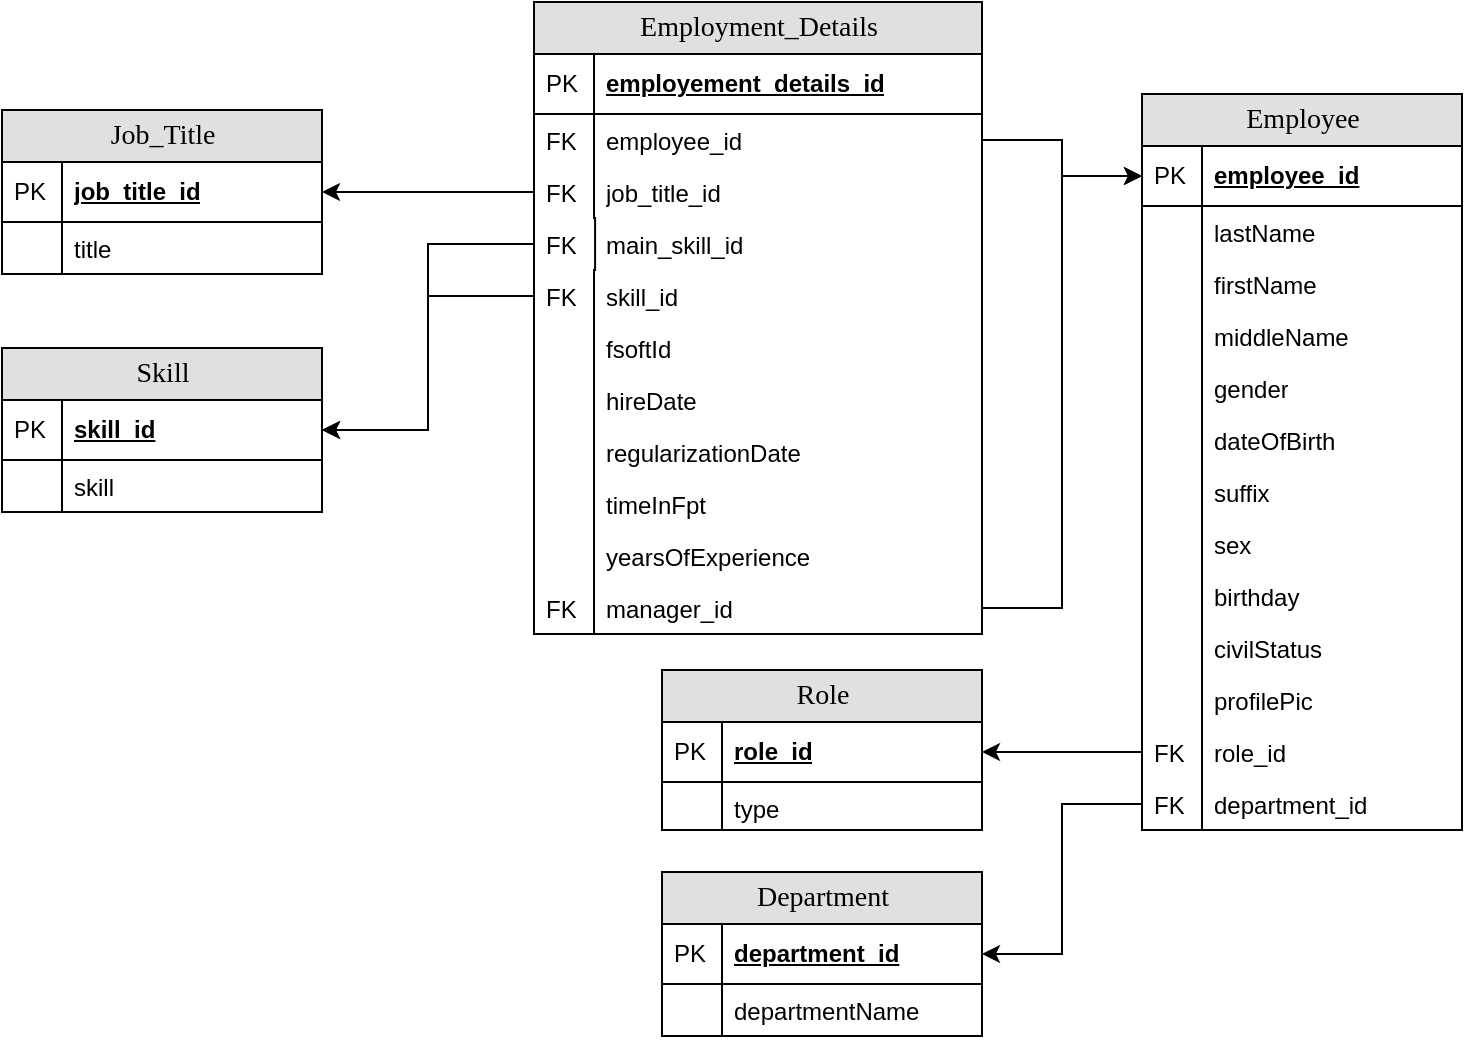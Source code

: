 <mxfile version="10.5.0" type="github"><diagram id="FMjjtYBF6hdJMk66wGRe" name="Page-1"><mxGraphModel dx="1292" dy="646" grid="1" gridSize="10" guides="1" tooltips="1" connect="1" arrows="1" fold="1" page="1" pageScale="1" pageWidth="3300" pageHeight="3300" math="0" shadow="0"><root><mxCell id="0"/><mxCell id="1" parent="0"/><mxCell id="9MByrs5xh95v8JYP8SEP-1" value="Employee" style="swimlane;html=1;fontStyle=0;childLayout=stackLayout;horizontal=1;startSize=26;fillColor=#e0e0e0;horizontalStack=0;resizeParent=1;resizeLast=0;collapsible=1;marginBottom=0;swimlaneFillColor=#ffffff;align=center;rounded=0;shadow=0;comic=0;labelBackgroundColor=none;strokeColor=#000000;strokeWidth=1;fontFamily=Verdana;fontSize=14;fontColor=#000000;swimlaneLine=1;labelBorderColor=none;" parent="1" vertex="1"><mxGeometry x="2200" y="800" width="160" height="368" as="geometry"/></mxCell><mxCell id="9MByrs5xh95v8JYP8SEP-2" value="employee_id" style="shape=partialRectangle;top=0;left=0;right=0;bottom=1;html=1;align=left;verticalAlign=middle;fillColor=none;spacingLeft=34;spacingRight=4;whiteSpace=wrap;overflow=hidden;rotatable=0;points=[[0,0.5],[1,0.5]];portConstraint=eastwest;dropTarget=0;fontStyle=5;" parent="9MByrs5xh95v8JYP8SEP-1" vertex="1"><mxGeometry y="26" width="160" height="30" as="geometry"/></mxCell><mxCell id="9MByrs5xh95v8JYP8SEP-3" value="PK" style="shape=partialRectangle;top=0;left=0;bottom=0;html=1;fillColor=none;align=left;verticalAlign=middle;spacingLeft=4;spacingRight=4;whiteSpace=wrap;overflow=hidden;rotatable=0;points=[];portConstraint=eastwest;part=1;" parent="9MByrs5xh95v8JYP8SEP-2" vertex="1" connectable="0"><mxGeometry width="30" height="30" as="geometry"/></mxCell><mxCell id="9MByrs5xh95v8JYP8SEP-4" value="lastName" style="shape=partialRectangle;top=0;left=0;right=0;bottom=0;html=1;align=left;verticalAlign=top;fillColor=none;spacingLeft=34;spacingRight=4;whiteSpace=wrap;overflow=hidden;rotatable=0;points=[[0,0.5],[1,0.5]];portConstraint=eastwest;dropTarget=0;" parent="9MByrs5xh95v8JYP8SEP-1" vertex="1"><mxGeometry y="56" width="160" height="26" as="geometry"/></mxCell><mxCell id="9MByrs5xh95v8JYP8SEP-5" value="" style="shape=partialRectangle;top=0;left=0;bottom=0;html=1;fillColor=none;align=left;verticalAlign=top;spacingLeft=4;spacingRight=4;whiteSpace=wrap;overflow=hidden;rotatable=0;points=[];portConstraint=eastwest;part=1;" parent="9MByrs5xh95v8JYP8SEP-4" vertex="1" connectable="0"><mxGeometry width="30" height="26" as="geometry"/></mxCell><mxCell id="9MByrs5xh95v8JYP8SEP-6" value="firstName" style="shape=partialRectangle;top=0;left=0;right=0;bottom=0;html=1;align=left;verticalAlign=top;fillColor=none;spacingLeft=34;spacingRight=4;whiteSpace=wrap;overflow=hidden;rotatable=0;points=[[0,0.5],[1,0.5]];portConstraint=eastwest;dropTarget=0;" parent="9MByrs5xh95v8JYP8SEP-1" vertex="1"><mxGeometry y="82" width="160" height="26" as="geometry"/></mxCell><mxCell id="9MByrs5xh95v8JYP8SEP-7" value="" style="shape=partialRectangle;top=0;left=0;bottom=0;html=1;fillColor=none;align=left;verticalAlign=top;spacingLeft=4;spacingRight=4;whiteSpace=wrap;overflow=hidden;rotatable=0;points=[];portConstraint=eastwest;part=1;" parent="9MByrs5xh95v8JYP8SEP-6" vertex="1" connectable="0"><mxGeometry width="30" height="26" as="geometry"/></mxCell><mxCell id="9MByrs5xh95v8JYP8SEP-8" value="middleName" style="shape=partialRectangle;top=0;left=0;right=0;bottom=0;html=1;align=left;verticalAlign=top;fillColor=none;spacingLeft=34;spacingRight=4;whiteSpace=wrap;overflow=hidden;rotatable=0;points=[[0,0.5],[1,0.5]];portConstraint=eastwest;dropTarget=0;" parent="9MByrs5xh95v8JYP8SEP-1" vertex="1"><mxGeometry y="108" width="160" height="26" as="geometry"/></mxCell><mxCell id="9MByrs5xh95v8JYP8SEP-9" value="" style="shape=partialRectangle;top=0;left=0;bottom=0;html=1;fillColor=none;align=left;verticalAlign=top;spacingLeft=4;spacingRight=4;whiteSpace=wrap;overflow=hidden;rotatable=0;points=[];portConstraint=eastwest;part=1;" parent="9MByrs5xh95v8JYP8SEP-8" vertex="1" connectable="0"><mxGeometry width="30" height="26" as="geometry"/></mxCell><mxCell id="9MByrs5xh95v8JYP8SEP-10" value="gender" style="shape=partialRectangle;top=0;left=0;right=0;bottom=0;html=1;align=left;verticalAlign=top;fillColor=none;spacingLeft=34;spacingRight=4;whiteSpace=wrap;overflow=hidden;rotatable=0;points=[[0,0.5],[1,0.5]];portConstraint=eastwest;dropTarget=0;" parent="9MByrs5xh95v8JYP8SEP-1" vertex="1"><mxGeometry y="134" width="160" height="26" as="geometry"/></mxCell><mxCell id="9MByrs5xh95v8JYP8SEP-11" value="" style="shape=partialRectangle;top=0;left=0;bottom=0;html=1;fillColor=none;align=left;verticalAlign=top;spacingLeft=4;spacingRight=4;whiteSpace=wrap;overflow=hidden;rotatable=0;points=[];portConstraint=eastwest;part=1;" parent="9MByrs5xh95v8JYP8SEP-10" vertex="1" connectable="0"><mxGeometry width="30" height="26" as="geometry"/></mxCell><mxCell id="9MByrs5xh95v8JYP8SEP-12" value="dateOfBirth" style="shape=partialRectangle;top=0;left=0;right=0;bottom=0;html=1;align=left;verticalAlign=top;fillColor=none;spacingLeft=34;spacingRight=4;whiteSpace=wrap;overflow=hidden;rotatable=0;points=[[0,0.5],[1,0.5]];portConstraint=eastwest;dropTarget=0;" parent="9MByrs5xh95v8JYP8SEP-1" vertex="1"><mxGeometry y="160" width="160" height="26" as="geometry"/></mxCell><mxCell id="9MByrs5xh95v8JYP8SEP-13" value="" style="shape=partialRectangle;top=0;left=0;bottom=0;html=1;fillColor=none;align=left;verticalAlign=top;spacingLeft=4;spacingRight=4;whiteSpace=wrap;overflow=hidden;rotatable=0;points=[];portConstraint=eastwest;part=1;" parent="9MByrs5xh95v8JYP8SEP-12" vertex="1" connectable="0"><mxGeometry width="30" height="26" as="geometry"/></mxCell><mxCell id="9MByrs5xh95v8JYP8SEP-14" value="suffix" style="shape=partialRectangle;top=0;left=0;right=0;bottom=0;html=1;align=left;verticalAlign=top;fillColor=none;spacingLeft=34;spacingRight=4;whiteSpace=wrap;overflow=hidden;rotatable=0;points=[[0,0.5],[1,0.5]];portConstraint=eastwest;dropTarget=0;" parent="9MByrs5xh95v8JYP8SEP-1" vertex="1"><mxGeometry y="186" width="160" height="26" as="geometry"/></mxCell><mxCell id="9MByrs5xh95v8JYP8SEP-15" value="" style="shape=partialRectangle;top=0;left=0;bottom=0;html=1;fillColor=none;align=left;verticalAlign=top;spacingLeft=4;spacingRight=4;whiteSpace=wrap;overflow=hidden;rotatable=0;points=[];portConstraint=eastwest;part=1;" parent="9MByrs5xh95v8JYP8SEP-14" vertex="1" connectable="0"><mxGeometry width="30" height="26" as="geometry"/></mxCell><mxCell id="9MByrs5xh95v8JYP8SEP-16" value="sex" style="shape=partialRectangle;top=0;left=0;right=0;bottom=0;html=1;align=left;verticalAlign=top;fillColor=none;spacingLeft=34;spacingRight=4;whiteSpace=wrap;overflow=hidden;rotatable=0;points=[[0,0.5],[1,0.5]];portConstraint=eastwest;dropTarget=0;" parent="9MByrs5xh95v8JYP8SEP-1" vertex="1"><mxGeometry y="212" width="160" height="26" as="geometry"/></mxCell><mxCell id="9MByrs5xh95v8JYP8SEP-17" value="" style="shape=partialRectangle;top=0;left=0;bottom=0;html=1;fillColor=none;align=left;verticalAlign=top;spacingLeft=4;spacingRight=4;whiteSpace=wrap;overflow=hidden;rotatable=0;points=[];portConstraint=eastwest;part=1;" parent="9MByrs5xh95v8JYP8SEP-16" vertex="1" connectable="0"><mxGeometry width="30" height="26" as="geometry"/></mxCell><mxCell id="9MByrs5xh95v8JYP8SEP-18" value="birthday" style="shape=partialRectangle;top=0;left=0;right=0;bottom=0;html=1;align=left;verticalAlign=top;fillColor=none;spacingLeft=34;spacingRight=4;whiteSpace=wrap;overflow=hidden;rotatable=0;points=[[0,0.5],[1,0.5]];portConstraint=eastwest;dropTarget=0;" parent="9MByrs5xh95v8JYP8SEP-1" vertex="1"><mxGeometry y="238" width="160" height="26" as="geometry"/></mxCell><mxCell id="9MByrs5xh95v8JYP8SEP-19" value="" style="shape=partialRectangle;top=0;left=0;bottom=0;html=1;fillColor=none;align=left;verticalAlign=top;spacingLeft=4;spacingRight=4;whiteSpace=wrap;overflow=hidden;rotatable=0;points=[];portConstraint=eastwest;part=1;" parent="9MByrs5xh95v8JYP8SEP-18" vertex="1" connectable="0"><mxGeometry width="30" height="26" as="geometry"/></mxCell><mxCell id="9MByrs5xh95v8JYP8SEP-20" value="civilStatus" style="shape=partialRectangle;top=0;left=0;right=0;bottom=0;html=1;align=left;verticalAlign=top;fillColor=none;spacingLeft=34;spacingRight=4;whiteSpace=wrap;overflow=hidden;rotatable=0;points=[[0,0.5],[1,0.5]];portConstraint=eastwest;dropTarget=0;" parent="9MByrs5xh95v8JYP8SEP-1" vertex="1"><mxGeometry y="264" width="160" height="26" as="geometry"/></mxCell><mxCell id="9MByrs5xh95v8JYP8SEP-21" value="" style="shape=partialRectangle;top=0;left=0;bottom=0;html=1;fillColor=none;align=left;verticalAlign=top;spacingLeft=4;spacingRight=4;whiteSpace=wrap;overflow=hidden;rotatable=0;points=[];portConstraint=eastwest;part=1;" parent="9MByrs5xh95v8JYP8SEP-20" vertex="1" connectable="0"><mxGeometry width="30" height="26" as="geometry"/></mxCell><mxCell id="9MByrs5xh95v8JYP8SEP-22" value="profilePic" style="shape=partialRectangle;top=0;left=0;right=0;bottom=0;html=1;align=left;verticalAlign=top;fillColor=none;spacingLeft=34;spacingRight=4;whiteSpace=wrap;overflow=hidden;rotatable=0;points=[[0,0.5],[1,0.5]];portConstraint=eastwest;dropTarget=0;" parent="9MByrs5xh95v8JYP8SEP-1" vertex="1"><mxGeometry y="290" width="160" height="26" as="geometry"/></mxCell><mxCell id="9MByrs5xh95v8JYP8SEP-23" value="" style="shape=partialRectangle;top=0;left=0;bottom=0;html=1;fillColor=none;align=left;verticalAlign=top;spacingLeft=4;spacingRight=4;whiteSpace=wrap;overflow=hidden;rotatable=0;points=[];portConstraint=eastwest;part=1;" parent="9MByrs5xh95v8JYP8SEP-22" vertex="1" connectable="0"><mxGeometry width="30" height="26" as="geometry"/></mxCell><mxCell id="9MByrs5xh95v8JYP8SEP-24" value="role_id" style="shape=partialRectangle;top=0;left=0;right=0;bottom=0;html=1;align=left;verticalAlign=top;fillColor=none;spacingLeft=34;spacingRight=4;whiteSpace=wrap;overflow=hidden;rotatable=0;points=[[0,0.5],[1,0.5]];portConstraint=eastwest;dropTarget=0;" parent="9MByrs5xh95v8JYP8SEP-1" vertex="1"><mxGeometry y="316" width="160" height="26" as="geometry"/></mxCell><mxCell id="9MByrs5xh95v8JYP8SEP-25" value="FK" style="shape=partialRectangle;top=0;left=0;bottom=0;html=1;fillColor=none;align=left;verticalAlign=top;spacingLeft=4;spacingRight=4;whiteSpace=wrap;overflow=hidden;rotatable=0;points=[];portConstraint=eastwest;part=1;" parent="9MByrs5xh95v8JYP8SEP-24" vertex="1" connectable="0"><mxGeometry width="30" height="26" as="geometry"/></mxCell><mxCell id="9MByrs5xh95v8JYP8SEP-26" value="department_id" style="shape=partialRectangle;top=0;left=0;right=0;bottom=0;html=1;align=left;verticalAlign=top;fillColor=none;spacingLeft=34;spacingRight=4;whiteSpace=wrap;overflow=hidden;rotatable=0;points=[[0,0.5],[1,0.5]];portConstraint=eastwest;dropTarget=0;" parent="9MByrs5xh95v8JYP8SEP-1" vertex="1"><mxGeometry y="342" width="160" height="26" as="geometry"/></mxCell><mxCell id="9MByrs5xh95v8JYP8SEP-27" value="FK" style="shape=partialRectangle;top=0;left=0;bottom=0;html=1;fillColor=none;align=left;verticalAlign=top;spacingLeft=4;spacingRight=4;whiteSpace=wrap;overflow=hidden;rotatable=0;points=[];portConstraint=eastwest;part=1;" parent="9MByrs5xh95v8JYP8SEP-26" vertex="1" connectable="0"><mxGeometry width="30" height="26" as="geometry"/></mxCell><mxCell id="9MByrs5xh95v8JYP8SEP-28" value="Role" style="swimlane;html=1;fontStyle=0;childLayout=stackLayout;horizontal=1;startSize=26;fillColor=#e0e0e0;horizontalStack=0;resizeParent=1;resizeLast=0;collapsible=1;marginBottom=0;swimlaneFillColor=#ffffff;align=center;rounded=0;shadow=0;comic=0;labelBackgroundColor=none;strokeColor=#000000;strokeWidth=1;fontFamily=Verdana;fontSize=14;fontColor=#000000;swimlaneLine=1;labelBorderColor=none;" parent="1" vertex="1"><mxGeometry x="1960" y="1088" width="160" height="80" as="geometry"/></mxCell><mxCell id="9MByrs5xh95v8JYP8SEP-29" value="role_id" style="shape=partialRectangle;top=0;left=0;right=0;bottom=1;html=1;align=left;verticalAlign=middle;fillColor=none;spacingLeft=34;spacingRight=4;whiteSpace=wrap;overflow=hidden;rotatable=0;points=[[0,0.5],[1,0.5]];portConstraint=eastwest;dropTarget=0;fontStyle=5;" parent="9MByrs5xh95v8JYP8SEP-28" vertex="1"><mxGeometry y="26" width="160" height="30" as="geometry"/></mxCell><mxCell id="9MByrs5xh95v8JYP8SEP-30" value="PK" style="shape=partialRectangle;top=0;left=0;bottom=0;html=1;fillColor=none;align=left;verticalAlign=middle;spacingLeft=4;spacingRight=4;whiteSpace=wrap;overflow=hidden;rotatable=0;points=[];portConstraint=eastwest;part=1;" parent="9MByrs5xh95v8JYP8SEP-29" vertex="1" connectable="0"><mxGeometry width="30" height="30" as="geometry"/></mxCell><mxCell id="9MByrs5xh95v8JYP8SEP-31" value="type" style="shape=partialRectangle;top=0;left=0;right=0;bottom=0;html=1;align=left;verticalAlign=top;fillColor=none;spacingLeft=34;spacingRight=4;whiteSpace=wrap;overflow=hidden;rotatable=0;points=[[0,0.5],[1,0.5]];portConstraint=eastwest;dropTarget=0;" parent="9MByrs5xh95v8JYP8SEP-28" vertex="1"><mxGeometry y="56" width="160" height="24" as="geometry"/></mxCell><mxCell id="9MByrs5xh95v8JYP8SEP-32" value="" style="shape=partialRectangle;top=0;left=0;bottom=0;html=1;fillColor=none;align=left;verticalAlign=top;spacingLeft=4;spacingRight=4;whiteSpace=wrap;overflow=hidden;rotatable=0;points=[];portConstraint=eastwest;part=1;" parent="9MByrs5xh95v8JYP8SEP-31" vertex="1" connectable="0"><mxGeometry width="30" height="24" as="geometry"/></mxCell><mxCell id="9MByrs5xh95v8JYP8SEP-33" value="Department" style="swimlane;html=1;fontStyle=0;childLayout=stackLayout;horizontal=1;startSize=26;fillColor=#e0e0e0;horizontalStack=0;resizeParent=1;resizeLast=0;collapsible=1;marginBottom=0;swimlaneFillColor=#ffffff;align=center;rounded=0;shadow=0;comic=0;labelBackgroundColor=none;strokeColor=#000000;strokeWidth=1;fontFamily=Verdana;fontSize=14;fontColor=#000000;swimlaneLine=1;labelBorderColor=none;" parent="1" vertex="1"><mxGeometry x="1960" y="1189" width="160" height="82" as="geometry"/></mxCell><mxCell id="9MByrs5xh95v8JYP8SEP-34" value="department_id" style="shape=partialRectangle;top=0;left=0;right=0;bottom=1;html=1;align=left;verticalAlign=middle;fillColor=none;spacingLeft=34;spacingRight=4;whiteSpace=wrap;overflow=hidden;rotatable=0;points=[[0,0.5],[1,0.5]];portConstraint=eastwest;dropTarget=0;fontStyle=5;" parent="9MByrs5xh95v8JYP8SEP-33" vertex="1"><mxGeometry y="26" width="160" height="30" as="geometry"/></mxCell><mxCell id="9MByrs5xh95v8JYP8SEP-35" value="PK" style="shape=partialRectangle;top=0;left=0;bottom=0;html=1;fillColor=none;align=left;verticalAlign=middle;spacingLeft=4;spacingRight=4;whiteSpace=wrap;overflow=hidden;rotatable=0;points=[];portConstraint=eastwest;part=1;" parent="9MByrs5xh95v8JYP8SEP-34" vertex="1" connectable="0"><mxGeometry width="30" height="30" as="geometry"/></mxCell><mxCell id="9MByrs5xh95v8JYP8SEP-36" value="departmentName" style="shape=partialRectangle;top=0;left=0;right=0;bottom=0;html=1;align=left;verticalAlign=top;fillColor=none;spacingLeft=34;spacingRight=4;whiteSpace=wrap;overflow=hidden;rotatable=0;points=[[0,0.5],[1,0.5]];portConstraint=eastwest;dropTarget=0;" parent="9MByrs5xh95v8JYP8SEP-33" vertex="1"><mxGeometry y="56" width="160" height="26" as="geometry"/></mxCell><mxCell id="9MByrs5xh95v8JYP8SEP-37" value="" style="shape=partialRectangle;top=0;left=0;bottom=0;html=1;fillColor=none;align=left;verticalAlign=top;spacingLeft=4;spacingRight=4;whiteSpace=wrap;overflow=hidden;rotatable=0;points=[];portConstraint=eastwest;part=1;" parent="9MByrs5xh95v8JYP8SEP-36" vertex="1" connectable="0"><mxGeometry width="30" height="26" as="geometry"/></mxCell><mxCell id="9MByrs5xh95v8JYP8SEP-39" style="edgeStyle=orthogonalEdgeStyle;rounded=0;orthogonalLoop=1;jettySize=auto;html=1;entryX=1;entryY=0.5;entryDx=0;entryDy=0;" parent="1" source="9MByrs5xh95v8JYP8SEP-24" target="9MByrs5xh95v8JYP8SEP-29" edge="1"><mxGeometry relative="1" as="geometry"/></mxCell><mxCell id="9MByrs5xh95v8JYP8SEP-41" value="Employment_Details" style="swimlane;html=1;fontStyle=0;childLayout=stackLayout;horizontal=1;startSize=26;fillColor=#e0e0e0;horizontalStack=0;resizeParent=1;resizeLast=0;collapsible=1;marginBottom=0;swimlaneFillColor=#ffffff;align=center;rounded=0;shadow=0;comic=0;labelBackgroundColor=none;strokeColor=#000000;strokeWidth=1;fontFamily=Verdana;fontSize=14;fontColor=#000000;swimlaneLine=1;labelBorderColor=none;" parent="1" vertex="1"><mxGeometry x="1896" y="754" width="224" height="316" as="geometry"/></mxCell><mxCell id="9MByrs5xh95v8JYP8SEP-42" value="employement_details_id" style="shape=partialRectangle;top=0;left=0;right=0;bottom=1;html=1;align=left;verticalAlign=middle;fillColor=none;spacingLeft=34;spacingRight=4;whiteSpace=wrap;overflow=hidden;rotatable=0;points=[[0,0.5],[1,0.5]];portConstraint=eastwest;dropTarget=0;fontStyle=5;" parent="9MByrs5xh95v8JYP8SEP-41" vertex="1"><mxGeometry y="26" width="224" height="30" as="geometry"/></mxCell><mxCell id="9MByrs5xh95v8JYP8SEP-43" value="PK" style="shape=partialRectangle;top=0;left=0;bottom=0;html=1;fillColor=none;align=left;verticalAlign=middle;spacingLeft=4;spacingRight=4;whiteSpace=wrap;overflow=hidden;rotatable=0;points=[];portConstraint=eastwest;part=1;" parent="9MByrs5xh95v8JYP8SEP-42" vertex="1" connectable="0"><mxGeometry width="30" height="30" as="geometry"/></mxCell><mxCell id="9MByrs5xh95v8JYP8SEP-44" value="employee_id" style="shape=partialRectangle;top=0;left=0;right=0;bottom=0;html=1;align=left;verticalAlign=top;fillColor=none;spacingLeft=34;spacingRight=4;whiteSpace=wrap;overflow=hidden;rotatable=0;points=[[0,0.5],[1,0.5]];portConstraint=eastwest;dropTarget=0;" parent="9MByrs5xh95v8JYP8SEP-41" vertex="1"><mxGeometry y="56" width="224" height="26" as="geometry"/></mxCell><mxCell id="9MByrs5xh95v8JYP8SEP-45" value="FK" style="shape=partialRectangle;top=0;left=0;bottom=0;html=1;fillColor=none;align=left;verticalAlign=top;spacingLeft=4;spacingRight=4;whiteSpace=wrap;overflow=hidden;rotatable=0;points=[];portConstraint=eastwest;part=1;" parent="9MByrs5xh95v8JYP8SEP-44" vertex="1" connectable="0"><mxGeometry width="30" height="26" as="geometry"/></mxCell><mxCell id="9MByrs5xh95v8JYP8SEP-46" value="job_title_id" style="shape=partialRectangle;top=0;left=0;right=0;bottom=0;html=1;align=left;verticalAlign=top;fillColor=none;spacingLeft=34;spacingRight=4;whiteSpace=wrap;overflow=hidden;rotatable=0;points=[[0,0.5],[1,0.5]];portConstraint=eastwest;dropTarget=0;" parent="9MByrs5xh95v8JYP8SEP-41" vertex="1"><mxGeometry y="82" width="224" height="26" as="geometry"/></mxCell><mxCell id="9MByrs5xh95v8JYP8SEP-47" value="FK" style="shape=partialRectangle;top=0;left=0;bottom=0;html=1;fillColor=none;align=left;verticalAlign=top;spacingLeft=4;spacingRight=4;whiteSpace=wrap;overflow=hidden;rotatable=0;points=[];portConstraint=eastwest;part=1;" parent="9MByrs5xh95v8JYP8SEP-46" vertex="1" connectable="0"><mxGeometry width="30" height="26" as="geometry"/></mxCell><mxCell id="9MByrs5xh95v8JYP8SEP-48" value="main_skill_id" style="shape=partialRectangle;top=0;left=0;right=0;bottom=0;html=1;align=left;verticalAlign=top;fillColor=none;spacingLeft=34;spacingRight=4;whiteSpace=wrap;overflow=hidden;rotatable=0;points=[[0,0.5],[1,0.5]];portConstraint=eastwest;dropTarget=0;" parent="9MByrs5xh95v8JYP8SEP-41" vertex="1"><mxGeometry y="108" width="224" height="26" as="geometry"/></mxCell><mxCell id="9MByrs5xh95v8JYP8SEP-49" value="FK" style="shape=partialRectangle;top=0;left=0;bottom=0;html=1;fillColor=none;align=left;verticalAlign=top;spacingLeft=4;spacingRight=4;whiteSpace=wrap;overflow=hidden;rotatable=0;points=[];portConstraint=eastwest;part=1;" parent="9MByrs5xh95v8JYP8SEP-48" vertex="1" connectable="0"><mxGeometry width="30.545" height="26" as="geometry"/></mxCell><mxCell id="9MByrs5xh95v8JYP8SEP-50" value="skill_id" style="shape=partialRectangle;top=0;left=0;right=0;bottom=0;html=1;align=left;verticalAlign=top;fillColor=none;spacingLeft=34;spacingRight=4;whiteSpace=wrap;overflow=hidden;rotatable=0;points=[[0,0.5],[1,0.5]];portConstraint=eastwest;dropTarget=0;" parent="9MByrs5xh95v8JYP8SEP-41" vertex="1"><mxGeometry y="134" width="224" height="26" as="geometry"/></mxCell><mxCell id="9MByrs5xh95v8JYP8SEP-51" value="FK" style="shape=partialRectangle;top=0;left=0;bottom=0;html=1;fillColor=none;align=left;verticalAlign=top;spacingLeft=4;spacingRight=4;whiteSpace=wrap;overflow=hidden;rotatable=0;points=[];portConstraint=eastwest;part=1;" parent="9MByrs5xh95v8JYP8SEP-50" vertex="1" connectable="0"><mxGeometry width="30" height="26" as="geometry"/></mxCell><mxCell id="9MByrs5xh95v8JYP8SEP-52" value="fsoftId" style="shape=partialRectangle;top=0;left=0;right=0;bottom=0;html=1;align=left;verticalAlign=top;fillColor=none;spacingLeft=34;spacingRight=4;whiteSpace=wrap;overflow=hidden;rotatable=0;points=[[0,0.5],[1,0.5]];portConstraint=eastwest;dropTarget=0;" parent="9MByrs5xh95v8JYP8SEP-41" vertex="1"><mxGeometry y="160" width="224" height="26" as="geometry"/></mxCell><mxCell id="9MByrs5xh95v8JYP8SEP-53" value="" style="shape=partialRectangle;top=0;left=0;bottom=0;html=1;fillColor=none;align=left;verticalAlign=top;spacingLeft=4;spacingRight=4;whiteSpace=wrap;overflow=hidden;rotatable=0;points=[];portConstraint=eastwest;part=1;" parent="9MByrs5xh95v8JYP8SEP-52" vertex="1" connectable="0"><mxGeometry width="30" height="26" as="geometry"/></mxCell><mxCell id="9MByrs5xh95v8JYP8SEP-54" value="hireDate" style="shape=partialRectangle;top=0;left=0;right=0;bottom=0;html=1;align=left;verticalAlign=top;fillColor=none;spacingLeft=34;spacingRight=4;whiteSpace=wrap;overflow=hidden;rotatable=0;points=[[0,0.5],[1,0.5]];portConstraint=eastwest;dropTarget=0;" parent="9MByrs5xh95v8JYP8SEP-41" vertex="1"><mxGeometry y="186" width="224" height="26" as="geometry"/></mxCell><mxCell id="9MByrs5xh95v8JYP8SEP-55" value="" style="shape=partialRectangle;top=0;left=0;bottom=0;html=1;fillColor=none;align=left;verticalAlign=top;spacingLeft=4;spacingRight=4;whiteSpace=wrap;overflow=hidden;rotatable=0;points=[];portConstraint=eastwest;part=1;" parent="9MByrs5xh95v8JYP8SEP-54" vertex="1" connectable="0"><mxGeometry width="30" height="26" as="geometry"/></mxCell><mxCell id="9MByrs5xh95v8JYP8SEP-56" value="regularizationDate" style="shape=partialRectangle;top=0;left=0;right=0;bottom=0;html=1;align=left;verticalAlign=top;fillColor=none;spacingLeft=34;spacingRight=4;whiteSpace=wrap;overflow=hidden;rotatable=0;points=[[0,0.5],[1,0.5]];portConstraint=eastwest;dropTarget=0;" parent="9MByrs5xh95v8JYP8SEP-41" vertex="1"><mxGeometry y="212" width="224" height="26" as="geometry"/></mxCell><mxCell id="9MByrs5xh95v8JYP8SEP-57" value="" style="shape=partialRectangle;top=0;left=0;bottom=0;html=1;fillColor=none;align=left;verticalAlign=top;spacingLeft=4;spacingRight=4;whiteSpace=wrap;overflow=hidden;rotatable=0;points=[];portConstraint=eastwest;part=1;" parent="9MByrs5xh95v8JYP8SEP-56" vertex="1" connectable="0"><mxGeometry width="30" height="26" as="geometry"/></mxCell><mxCell id="9MByrs5xh95v8JYP8SEP-58" value="timeInFpt" style="shape=partialRectangle;top=0;left=0;right=0;bottom=0;html=1;align=left;verticalAlign=top;fillColor=none;spacingLeft=34;spacingRight=4;whiteSpace=wrap;overflow=hidden;rotatable=0;points=[[0,0.5],[1,0.5]];portConstraint=eastwest;dropTarget=0;" parent="9MByrs5xh95v8JYP8SEP-41" vertex="1"><mxGeometry y="238" width="224" height="26" as="geometry"/></mxCell><mxCell id="9MByrs5xh95v8JYP8SEP-59" value="" style="shape=partialRectangle;top=0;left=0;bottom=0;html=1;fillColor=none;align=left;verticalAlign=top;spacingLeft=4;spacingRight=4;whiteSpace=wrap;overflow=hidden;rotatable=0;points=[];portConstraint=eastwest;part=1;" parent="9MByrs5xh95v8JYP8SEP-58" vertex="1" connectable="0"><mxGeometry width="30" height="26" as="geometry"/></mxCell><mxCell id="9MByrs5xh95v8JYP8SEP-60" value="yearsOfExperience" style="shape=partialRectangle;top=0;left=0;right=0;bottom=0;html=1;align=left;verticalAlign=top;fillColor=none;spacingLeft=34;spacingRight=4;whiteSpace=wrap;overflow=hidden;rotatable=0;points=[[0,0.5],[1,0.5]];portConstraint=eastwest;dropTarget=0;" parent="9MByrs5xh95v8JYP8SEP-41" vertex="1"><mxGeometry y="264" width="224" height="26" as="geometry"/></mxCell><mxCell id="9MByrs5xh95v8JYP8SEP-61" value="" style="shape=partialRectangle;top=0;left=0;bottom=0;html=1;fillColor=none;align=left;verticalAlign=top;spacingLeft=4;spacingRight=4;whiteSpace=wrap;overflow=hidden;rotatable=0;points=[];portConstraint=eastwest;part=1;" parent="9MByrs5xh95v8JYP8SEP-60" vertex="1" connectable="0"><mxGeometry width="30" height="26" as="geometry"/></mxCell><mxCell id="ntB81HthUqVw6FFYI6Zy-4" value="manager_id" style="shape=partialRectangle;top=0;left=0;right=0;bottom=0;html=1;align=left;verticalAlign=top;fillColor=none;spacingLeft=34;spacingRight=4;whiteSpace=wrap;overflow=hidden;rotatable=0;points=[[0,0.5],[1,0.5]];portConstraint=eastwest;dropTarget=0;" vertex="1" parent="9MByrs5xh95v8JYP8SEP-41"><mxGeometry y="290" width="224" height="26" as="geometry"/></mxCell><mxCell id="ntB81HthUqVw6FFYI6Zy-5" value="FK" style="shape=partialRectangle;top=0;left=0;bottom=0;html=1;fillColor=none;align=left;verticalAlign=top;spacingLeft=4;spacingRight=4;whiteSpace=wrap;overflow=hidden;rotatable=0;points=[];portConstraint=eastwest;part=1;" vertex="1" connectable="0" parent="ntB81HthUqVw6FFYI6Zy-4"><mxGeometry width="30" height="26" as="geometry"/></mxCell><mxCell id="9MByrs5xh95v8JYP8SEP-62" value="Job_Title" style="swimlane;html=1;fontStyle=0;childLayout=stackLayout;horizontal=1;startSize=26;fillColor=#e0e0e0;horizontalStack=0;resizeParent=1;resizeLast=0;collapsible=1;marginBottom=0;swimlaneFillColor=#ffffff;align=center;rounded=0;shadow=0;comic=0;labelBackgroundColor=none;strokeColor=#000000;strokeWidth=1;fontFamily=Verdana;fontSize=14;fontColor=#000000;swimlaneLine=1;labelBorderColor=none;" parent="1" vertex="1"><mxGeometry x="1630" y="808" width="160" height="82" as="geometry"/></mxCell><mxCell id="9MByrs5xh95v8JYP8SEP-63" value="job_title_id" style="shape=partialRectangle;top=0;left=0;right=0;bottom=1;html=1;align=left;verticalAlign=middle;fillColor=none;spacingLeft=34;spacingRight=4;whiteSpace=wrap;overflow=hidden;rotatable=0;points=[[0,0.5],[1,0.5]];portConstraint=eastwest;dropTarget=0;fontStyle=5;" parent="9MByrs5xh95v8JYP8SEP-62" vertex="1"><mxGeometry y="26" width="160" height="30" as="geometry"/></mxCell><mxCell id="9MByrs5xh95v8JYP8SEP-64" value="PK" style="shape=partialRectangle;top=0;left=0;bottom=0;html=1;fillColor=none;align=left;verticalAlign=middle;spacingLeft=4;spacingRight=4;whiteSpace=wrap;overflow=hidden;rotatable=0;points=[];portConstraint=eastwest;part=1;" parent="9MByrs5xh95v8JYP8SEP-63" vertex="1" connectable="0"><mxGeometry width="30" height="30" as="geometry"/></mxCell><mxCell id="9MByrs5xh95v8JYP8SEP-65" value="title" style="shape=partialRectangle;top=0;left=0;right=0;bottom=0;html=1;align=left;verticalAlign=top;fillColor=none;spacingLeft=34;spacingRight=4;whiteSpace=wrap;overflow=hidden;rotatable=0;points=[[0,0.5],[1,0.5]];portConstraint=eastwest;dropTarget=0;" parent="9MByrs5xh95v8JYP8SEP-62" vertex="1"><mxGeometry y="56" width="160" height="26" as="geometry"/></mxCell><mxCell id="9MByrs5xh95v8JYP8SEP-66" value="" style="shape=partialRectangle;top=0;left=0;bottom=0;html=1;fillColor=none;align=left;verticalAlign=top;spacingLeft=4;spacingRight=4;whiteSpace=wrap;overflow=hidden;rotatable=0;points=[];portConstraint=eastwest;part=1;" parent="9MByrs5xh95v8JYP8SEP-65" vertex="1" connectable="0"><mxGeometry width="30" height="26" as="geometry"/></mxCell><mxCell id="9MByrs5xh95v8JYP8SEP-67" value="Skill" style="swimlane;html=1;fontStyle=0;childLayout=stackLayout;horizontal=1;startSize=26;fillColor=#e0e0e0;horizontalStack=0;resizeParent=1;resizeLast=0;collapsible=1;marginBottom=0;swimlaneFillColor=#ffffff;align=center;rounded=0;shadow=0;comic=0;labelBackgroundColor=none;strokeColor=#000000;strokeWidth=1;fontFamily=Verdana;fontSize=14;fontColor=#000000;swimlaneLine=1;labelBorderColor=none;" parent="1" vertex="1"><mxGeometry x="1630" y="927" width="160" height="82" as="geometry"/></mxCell><mxCell id="9MByrs5xh95v8JYP8SEP-68" value="skill_id" style="shape=partialRectangle;top=0;left=0;right=0;bottom=1;html=1;align=left;verticalAlign=middle;fillColor=none;spacingLeft=34;spacingRight=4;whiteSpace=wrap;overflow=hidden;rotatable=0;points=[[0,0.5],[1,0.5]];portConstraint=eastwest;dropTarget=0;fontStyle=5;" parent="9MByrs5xh95v8JYP8SEP-67" vertex="1"><mxGeometry y="26" width="160" height="30" as="geometry"/></mxCell><mxCell id="9MByrs5xh95v8JYP8SEP-69" value="PK" style="shape=partialRectangle;top=0;left=0;bottom=0;html=1;fillColor=none;align=left;verticalAlign=middle;spacingLeft=4;spacingRight=4;whiteSpace=wrap;overflow=hidden;rotatable=0;points=[];portConstraint=eastwest;part=1;" parent="9MByrs5xh95v8JYP8SEP-68" vertex="1" connectable="0"><mxGeometry width="30" height="30" as="geometry"/></mxCell><mxCell id="9MByrs5xh95v8JYP8SEP-70" value="skill" style="shape=partialRectangle;top=0;left=0;right=0;bottom=0;html=1;align=left;verticalAlign=top;fillColor=none;spacingLeft=34;spacingRight=4;whiteSpace=wrap;overflow=hidden;rotatable=0;points=[[0,0.5],[1,0.5]];portConstraint=eastwest;dropTarget=0;" parent="9MByrs5xh95v8JYP8SEP-67" vertex="1"><mxGeometry y="56" width="160" height="26" as="geometry"/></mxCell><mxCell id="9MByrs5xh95v8JYP8SEP-71" value="" style="shape=partialRectangle;top=0;left=0;bottom=0;html=1;fillColor=none;align=left;verticalAlign=top;spacingLeft=4;spacingRight=4;whiteSpace=wrap;overflow=hidden;rotatable=0;points=[];portConstraint=eastwest;part=1;" parent="9MByrs5xh95v8JYP8SEP-70" vertex="1" connectable="0"><mxGeometry width="30" height="26" as="geometry"/></mxCell><mxCell id="9MByrs5xh95v8JYP8SEP-72" style="edgeStyle=orthogonalEdgeStyle;rounded=0;orthogonalLoop=1;jettySize=auto;html=1;entryX=1;entryY=0.5;entryDx=0;entryDy=0;" parent="1" source="9MByrs5xh95v8JYP8SEP-48" target="9MByrs5xh95v8JYP8SEP-68" edge="1"><mxGeometry relative="1" as="geometry"/></mxCell><mxCell id="9MByrs5xh95v8JYP8SEP-74" style="edgeStyle=orthogonalEdgeStyle;rounded=0;orthogonalLoop=1;jettySize=auto;html=1;entryX=1;entryY=0.5;entryDx=0;entryDy=0;" parent="1" source="9MByrs5xh95v8JYP8SEP-50" target="9MByrs5xh95v8JYP8SEP-68" edge="1"><mxGeometry relative="1" as="geometry"/></mxCell><mxCell id="9MByrs5xh95v8JYP8SEP-75" style="edgeStyle=orthogonalEdgeStyle;rounded=0;orthogonalLoop=1;jettySize=auto;html=1;" parent="1" source="9MByrs5xh95v8JYP8SEP-46" target="9MByrs5xh95v8JYP8SEP-63" edge="1"><mxGeometry relative="1" as="geometry"/></mxCell><mxCell id="9MByrs5xh95v8JYP8SEP-76" style="edgeStyle=orthogonalEdgeStyle;rounded=0;orthogonalLoop=1;jettySize=auto;html=1;entryX=0;entryY=0.5;entryDx=0;entryDy=0;" parent="1" source="9MByrs5xh95v8JYP8SEP-44" target="9MByrs5xh95v8JYP8SEP-2" edge="1"><mxGeometry relative="1" as="geometry"/></mxCell><mxCell id="9MByrs5xh95v8JYP8SEP-77" style="edgeStyle=orthogonalEdgeStyle;rounded=0;orthogonalLoop=1;jettySize=auto;html=1;entryX=1;entryY=0.5;entryDx=0;entryDy=0;" parent="1" source="9MByrs5xh95v8JYP8SEP-26" target="9MByrs5xh95v8JYP8SEP-34" edge="1"><mxGeometry relative="1" as="geometry"/></mxCell><mxCell id="ntB81HthUqVw6FFYI6Zy-6" style="edgeStyle=orthogonalEdgeStyle;rounded=0;orthogonalLoop=1;jettySize=auto;html=1;entryX=0;entryY=0.5;entryDx=0;entryDy=0;" edge="1" parent="1" source="ntB81HthUqVw6FFYI6Zy-4" target="9MByrs5xh95v8JYP8SEP-2"><mxGeometry relative="1" as="geometry"/></mxCell></root></mxGraphModel></diagram></mxfile>